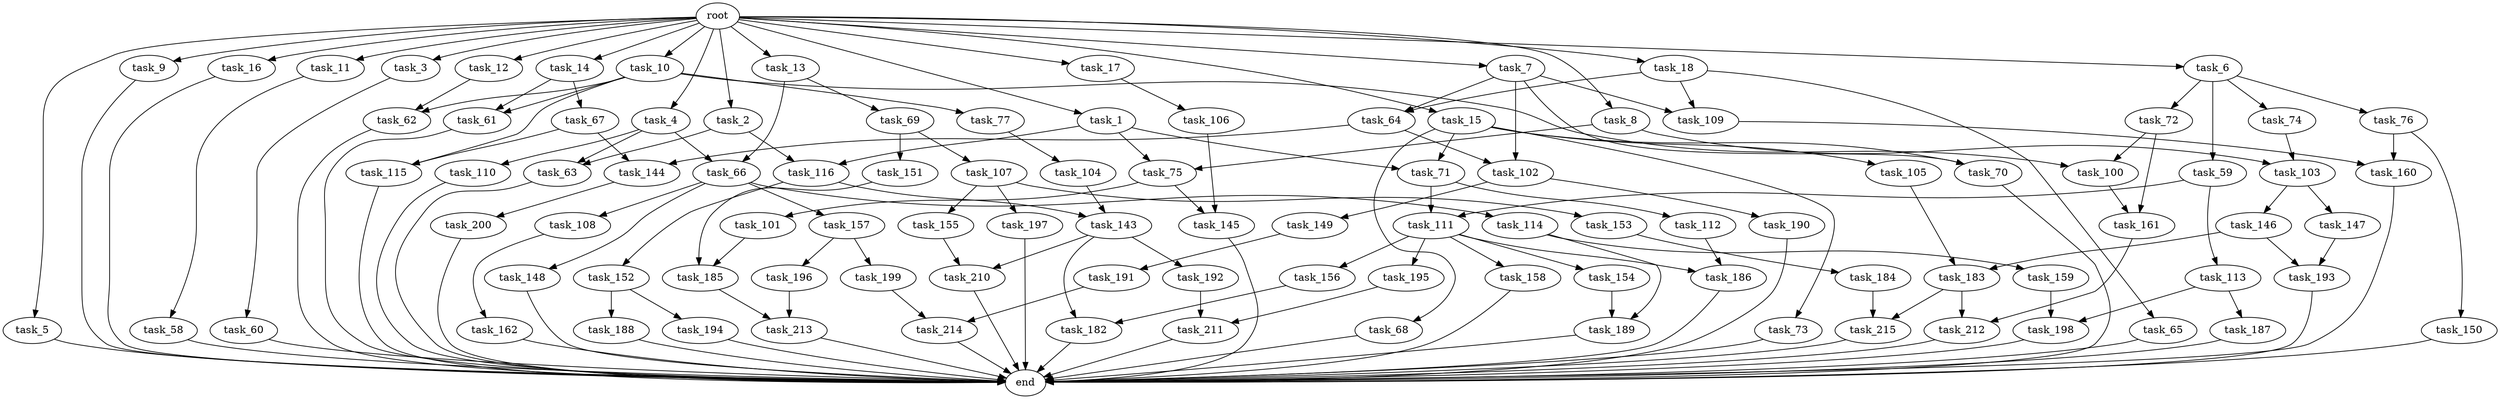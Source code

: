 digraph G {
  root [size="0.000000"];
  task_1 [size="10.240000"];
  task_2 [size="10.240000"];
  task_3 [size="10.240000"];
  task_4 [size="10.240000"];
  task_5 [size="10.240000"];
  task_6 [size="10.240000"];
  task_7 [size="10.240000"];
  task_8 [size="10.240000"];
  task_9 [size="10.240000"];
  task_10 [size="10.240000"];
  task_11 [size="10.240000"];
  task_12 [size="10.240000"];
  task_13 [size="10.240000"];
  task_14 [size="10.240000"];
  task_15 [size="10.240000"];
  task_16 [size="10.240000"];
  task_17 [size="10.240000"];
  task_18 [size="10.240000"];
  task_58 [size="773094113.280000"];
  task_59 [size="773094113.280000"];
  task_60 [size="343597383.680000"];
  task_61 [size="15547781611.520000"];
  task_62 [size="10050223472.639999"];
  task_63 [size="12455405158.400000"];
  task_64 [size="2920577761.280000"];
  task_65 [size="2147483648.000000"];
  task_66 [size="10995116277.760000"];
  task_67 [size="8589934592.000000"];
  task_68 [size="3092376453.120000"];
  task_69 [size="5497558138.880000"];
  task_70 [size="3865470566.400000"];
  task_71 [size="3865470566.400000"];
  task_72 [size="773094113.280000"];
  task_73 [size="3092376453.120000"];
  task_74 [size="773094113.280000"];
  task_75 [size="2920577761.280000"];
  task_76 [size="773094113.280000"];
  task_77 [size="6957847019.520000"];
  task_100 [size="15547781611.520000"];
  task_101 [size="8589934592.000000"];
  task_102 [size="7730941132.800000"];
  task_103 [size="2491081031.680000"];
  task_104 [size="2147483648.000000"];
  task_105 [size="3092376453.120000"];
  task_106 [size="2147483648.000000"];
  task_107 [size="6957847019.520000"];
  task_108 [size="4209067950.080000"];
  task_109 [size="2920577761.280000"];
  task_110 [size="5497558138.880000"];
  task_111 [size="6270652252.160000"];
  task_112 [size="773094113.280000"];
  task_113 [size="5497558138.880000"];
  task_114 [size="4209067950.080000"];
  task_115 [size="15547781611.520000"];
  task_116 [size="7730941132.800000"];
  task_143 [size="5239860101.120000"];
  task_144 [size="15547781611.520000"];
  task_145 [size="8933531975.680000"];
  task_146 [size="343597383.680000"];
  task_147 [size="343597383.680000"];
  task_148 [size="4209067950.080000"];
  task_149 [size="3092376453.120000"];
  task_150 [size="8589934592.000000"];
  task_151 [size="6957847019.520000"];
  task_152 [size="3092376453.120000"];
  task_153 [size="2147483648.000000"];
  task_154 [size="4209067950.080000"];
  task_155 [size="2147483648.000000"];
  task_156 [size="4209067950.080000"];
  task_157 [size="4209067950.080000"];
  task_158 [size="4209067950.080000"];
  task_159 [size="5497558138.880000"];
  task_160 [size="10737418240.000000"];
  task_161 [size="9363028705.280001"];
  task_162 [size="343597383.680000"];
  task_182 [size="17179869184.000000"];
  task_183 [size="8332236554.240000"];
  task_184 [size="8589934592.000000"];
  task_185 [size="8933531975.680000"];
  task_186 [size="8418135900.160000"];
  task_187 [size="773094113.280000"];
  task_188 [size="8589934592.000000"];
  task_189 [size="14087492730.880001"];
  task_190 [size="3092376453.120000"];
  task_191 [size="1374389534.720000"];
  task_192 [size="8589934592.000000"];
  task_193 [size="7730941132.800000"];
  task_194 [size="8589934592.000000"];
  task_195 [size="4209067950.080000"];
  task_196 [size="1374389534.720000"];
  task_197 [size="2147483648.000000"];
  task_198 [size="1546188226.560000"];
  task_199 [size="1374389534.720000"];
  task_200 [size="2147483648.000000"];
  task_210 [size="9363028705.280001"];
  task_211 [size="11166914969.600000"];
  task_212 [size="11682311045.120001"];
  task_213 [size="14087492730.880001"];
  task_214 [size="4294967296.000000"];
  task_215 [size="7301444403.200000"];
  end [size="0.000000"];

  root -> task_1 [size="1.000000"];
  root -> task_2 [size="1.000000"];
  root -> task_3 [size="1.000000"];
  root -> task_4 [size="1.000000"];
  root -> task_5 [size="1.000000"];
  root -> task_6 [size="1.000000"];
  root -> task_7 [size="1.000000"];
  root -> task_8 [size="1.000000"];
  root -> task_9 [size="1.000000"];
  root -> task_10 [size="1.000000"];
  root -> task_11 [size="1.000000"];
  root -> task_12 [size="1.000000"];
  root -> task_13 [size="1.000000"];
  root -> task_14 [size="1.000000"];
  root -> task_15 [size="1.000000"];
  root -> task_16 [size="1.000000"];
  root -> task_17 [size="1.000000"];
  root -> task_18 [size="1.000000"];
  task_1 -> task_71 [size="75497472.000000"];
  task_1 -> task_75 [size="75497472.000000"];
  task_1 -> task_116 [size="75497472.000000"];
  task_2 -> task_63 [size="679477248.000000"];
  task_2 -> task_116 [size="679477248.000000"];
  task_3 -> task_60 [size="33554432.000000"];
  task_4 -> task_63 [size="536870912.000000"];
  task_4 -> task_66 [size="536870912.000000"];
  task_4 -> task_110 [size="536870912.000000"];
  task_5 -> end [size="1.000000"];
  task_6 -> task_59 [size="75497472.000000"];
  task_6 -> task_72 [size="75497472.000000"];
  task_6 -> task_74 [size="75497472.000000"];
  task_6 -> task_76 [size="75497472.000000"];
  task_7 -> task_64 [size="75497472.000000"];
  task_7 -> task_70 [size="75497472.000000"];
  task_7 -> task_102 [size="75497472.000000"];
  task_7 -> task_109 [size="75497472.000000"];
  task_8 -> task_75 [size="209715200.000000"];
  task_8 -> task_103 [size="209715200.000000"];
  task_9 -> end [size="1.000000"];
  task_10 -> task_61 [size="679477248.000000"];
  task_10 -> task_62 [size="679477248.000000"];
  task_10 -> task_77 [size="679477248.000000"];
  task_10 -> task_100 [size="679477248.000000"];
  task_10 -> task_115 [size="679477248.000000"];
  task_11 -> task_58 [size="75497472.000000"];
  task_12 -> task_62 [size="301989888.000000"];
  task_13 -> task_66 [size="536870912.000000"];
  task_13 -> task_69 [size="536870912.000000"];
  task_14 -> task_61 [size="838860800.000000"];
  task_14 -> task_67 [size="838860800.000000"];
  task_15 -> task_68 [size="301989888.000000"];
  task_15 -> task_70 [size="301989888.000000"];
  task_15 -> task_71 [size="301989888.000000"];
  task_15 -> task_73 [size="301989888.000000"];
  task_15 -> task_105 [size="301989888.000000"];
  task_16 -> end [size="1.000000"];
  task_17 -> task_106 [size="209715200.000000"];
  task_18 -> task_64 [size="209715200.000000"];
  task_18 -> task_65 [size="209715200.000000"];
  task_18 -> task_109 [size="209715200.000000"];
  task_58 -> end [size="1.000000"];
  task_59 -> task_111 [size="536870912.000000"];
  task_59 -> task_113 [size="536870912.000000"];
  task_60 -> end [size="1.000000"];
  task_61 -> end [size="1.000000"];
  task_62 -> end [size="1.000000"];
  task_63 -> end [size="1.000000"];
  task_64 -> task_102 [size="679477248.000000"];
  task_64 -> task_144 [size="679477248.000000"];
  task_65 -> end [size="1.000000"];
  task_66 -> task_108 [size="411041792.000000"];
  task_66 -> task_114 [size="411041792.000000"];
  task_66 -> task_148 [size="411041792.000000"];
  task_66 -> task_157 [size="411041792.000000"];
  task_67 -> task_115 [size="838860800.000000"];
  task_67 -> task_144 [size="838860800.000000"];
  task_68 -> end [size="1.000000"];
  task_69 -> task_107 [size="679477248.000000"];
  task_69 -> task_151 [size="679477248.000000"];
  task_70 -> end [size="1.000000"];
  task_71 -> task_111 [size="75497472.000000"];
  task_71 -> task_112 [size="75497472.000000"];
  task_72 -> task_100 [size="838860800.000000"];
  task_72 -> task_161 [size="838860800.000000"];
  task_73 -> end [size="1.000000"];
  task_74 -> task_103 [size="33554432.000000"];
  task_75 -> task_101 [size="838860800.000000"];
  task_75 -> task_145 [size="838860800.000000"];
  task_76 -> task_150 [size="838860800.000000"];
  task_76 -> task_160 [size="838860800.000000"];
  task_77 -> task_104 [size="209715200.000000"];
  task_100 -> task_161 [size="75497472.000000"];
  task_101 -> task_185 [size="838860800.000000"];
  task_102 -> task_149 [size="301989888.000000"];
  task_102 -> task_190 [size="301989888.000000"];
  task_103 -> task_146 [size="33554432.000000"];
  task_103 -> task_147 [size="33554432.000000"];
  task_104 -> task_143 [size="209715200.000000"];
  task_105 -> task_183 [size="134217728.000000"];
  task_106 -> task_145 [size="33554432.000000"];
  task_107 -> task_153 [size="209715200.000000"];
  task_107 -> task_155 [size="209715200.000000"];
  task_107 -> task_197 [size="209715200.000000"];
  task_108 -> task_162 [size="33554432.000000"];
  task_109 -> task_160 [size="209715200.000000"];
  task_110 -> end [size="1.000000"];
  task_111 -> task_154 [size="411041792.000000"];
  task_111 -> task_156 [size="411041792.000000"];
  task_111 -> task_158 [size="411041792.000000"];
  task_111 -> task_186 [size="411041792.000000"];
  task_111 -> task_195 [size="411041792.000000"];
  task_112 -> task_186 [size="411041792.000000"];
  task_113 -> task_187 [size="75497472.000000"];
  task_113 -> task_198 [size="75497472.000000"];
  task_114 -> task_159 [size="536870912.000000"];
  task_114 -> task_189 [size="536870912.000000"];
  task_115 -> end [size="1.000000"];
  task_116 -> task_143 [size="301989888.000000"];
  task_116 -> task_152 [size="301989888.000000"];
  task_143 -> task_182 [size="838860800.000000"];
  task_143 -> task_192 [size="838860800.000000"];
  task_143 -> task_210 [size="838860800.000000"];
  task_144 -> task_200 [size="209715200.000000"];
  task_145 -> end [size="1.000000"];
  task_146 -> task_183 [size="679477248.000000"];
  task_146 -> task_193 [size="679477248.000000"];
  task_147 -> task_193 [size="75497472.000000"];
  task_148 -> end [size="1.000000"];
  task_149 -> task_191 [size="134217728.000000"];
  task_150 -> end [size="1.000000"];
  task_151 -> task_185 [size="33554432.000000"];
  task_152 -> task_188 [size="838860800.000000"];
  task_152 -> task_194 [size="838860800.000000"];
  task_153 -> task_184 [size="838860800.000000"];
  task_154 -> task_189 [size="838860800.000000"];
  task_155 -> task_210 [size="75497472.000000"];
  task_156 -> task_182 [size="838860800.000000"];
  task_157 -> task_196 [size="134217728.000000"];
  task_157 -> task_199 [size="134217728.000000"];
  task_158 -> end [size="1.000000"];
  task_159 -> task_198 [size="75497472.000000"];
  task_160 -> end [size="1.000000"];
  task_161 -> task_212 [size="838860800.000000"];
  task_162 -> end [size="1.000000"];
  task_182 -> end [size="1.000000"];
  task_183 -> task_212 [size="301989888.000000"];
  task_183 -> task_215 [size="301989888.000000"];
  task_184 -> task_215 [size="411041792.000000"];
  task_185 -> task_213 [size="838860800.000000"];
  task_186 -> end [size="1.000000"];
  task_187 -> end [size="1.000000"];
  task_188 -> end [size="1.000000"];
  task_189 -> end [size="1.000000"];
  task_190 -> end [size="1.000000"];
  task_191 -> task_214 [size="209715200.000000"];
  task_192 -> task_211 [size="679477248.000000"];
  task_193 -> end [size="1.000000"];
  task_194 -> end [size="1.000000"];
  task_195 -> task_211 [size="411041792.000000"];
  task_196 -> task_213 [size="536870912.000000"];
  task_197 -> end [size="1.000000"];
  task_198 -> end [size="1.000000"];
  task_199 -> task_214 [size="209715200.000000"];
  task_200 -> end [size="1.000000"];
  task_210 -> end [size="1.000000"];
  task_211 -> end [size="1.000000"];
  task_212 -> end [size="1.000000"];
  task_213 -> end [size="1.000000"];
  task_214 -> end [size="1.000000"];
  task_215 -> end [size="1.000000"];
}
